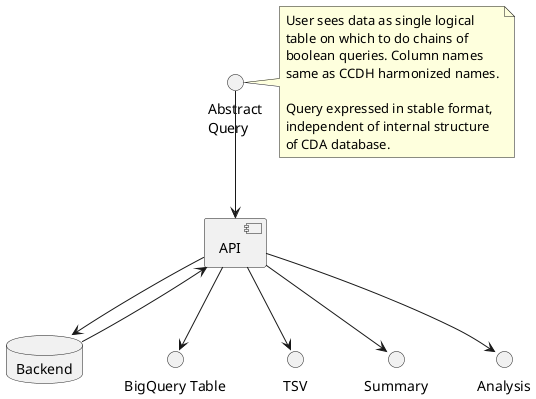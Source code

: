 @startuml basicflow

interface "BigQuery Table" as BQ
interface "TSV" as tsv
interface "Abstract\nQuery" as AQ
interface "Summary" as summary
interface "Analysis" as analysis

database "Backend" as back1
component API as api1

AQ --> [api1]
note right of AQ
User sees data as single logical
table on which to do chains of
boolean queries. Column names
same as CCDH harmonized names.

Query expressed in stable format,
independent of internal structure 
of CDA database.
end note

api1 --> [BQ]
api1 --> [tsv]
api1 --> [summary]
api1 --> [analysis]

api1 --> [back1]
[back1] --> api1

@enduml



@startuml horizontalextension

interface "BigQuery Table" as BQ
interface "TSV" as tsv
interface "Abstract\nQuery" as AQ
interface "Summary" as summary
interface "Analysis" as analysis

node "Custom CDA" {

database "Backend" as back1
component API as api1

AQ --> [api1]
api1 --> [BQ]
api1 --> [tsv]
api1 --> [summary]
api1 --> [analysis]

api1 --> [back1]
[back1] --> api1

}

node "CDA" {

database "Backend" as back2
component API as api2

api1 --> [api2]
api2 --> [api1]
api2 --> [back2]
[back2] --> api2

}

@enduml



@startuml CDA

interface "Abstract\nQuery" as AQ
interface "BiqQuery SQL" as sql
interface "BigQuery Table" as BQ
interface "TSV" as tsv
interface "Summary" as summary
interface "Analysis" as analysis

database "Backend" as back1
component Translator as qtrans
component Analyzer as ana

AQ --> [qtrans]
[qtrans] --> sql
sql --> back1


back1 --> [BQ]
back1 --> [tsv]

back1 --> [ana]

ana --> [summary]
ana --> [analysis]

note right of qtrans
Abstract query translated
algorithmically to SQL 
resolving joins and any other
database structure specific
requirements. 
end note


note right of ana
Computes summary statistics 
of result if desired.

Performs time/cost/space 
analysis of query if
desired.
end note

@enduml
